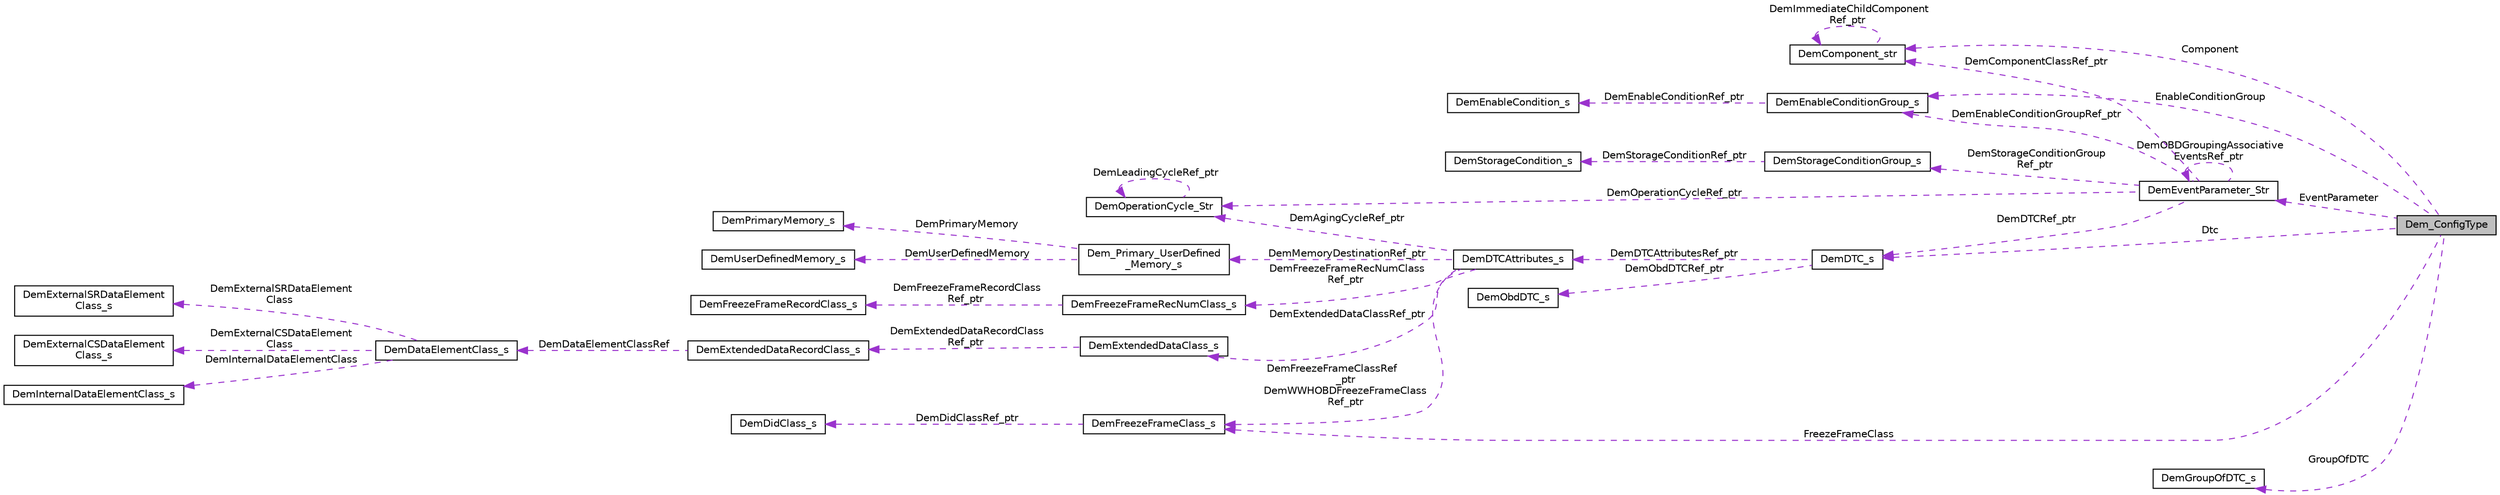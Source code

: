 digraph "Dem_ConfigType"
{
 // LATEX_PDF_SIZE
  edge [fontname="Helvetica",fontsize="10",labelfontname="Helvetica",labelfontsize="10"];
  node [fontname="Helvetica",fontsize="10",shape=record];
  rankdir="LR";
  Node1 [label="Dem_ConfigType",height=0.2,width=0.4,color="black", fillcolor="grey75", style="filled", fontcolor="black",tooltip=" "];
  Node2 -> Node1 [dir="back",color="darkorchid3",fontsize="10",style="dashed",label=" FreezeFrameClass" ,fontname="Helvetica"];
  Node2 [label="DemFreezeFrameClass_s",height=0.2,width=0.4,color="black", fillcolor="white", style="filled",URL="$struct_dem_freeze_frame_class__s.html",tooltip=" "];
  Node3 -> Node2 [dir="back",color="darkorchid3",fontsize="10",style="dashed",label=" DemDidClassRef_ptr" ,fontname="Helvetica"];
  Node3 [label="DemDidClass_s",height=0.2,width=0.4,color="black", fillcolor="white", style="filled",URL="$struct_dem_did_class__s.html",tooltip=" "];
  Node4 -> Node1 [dir="back",color="darkorchid3",fontsize="10",style="dashed",label=" EventParameter" ,fontname="Helvetica"];
  Node4 [label="DemEventParameter_Str",height=0.2,width=0.4,color="black", fillcolor="white", style="filled",URL="$struct_dem_event_parameter___str.html",tooltip=" "];
  Node4 -> Node4 [dir="back",color="darkorchid3",fontsize="10",style="dashed",label=" DemOBDGroupingAssociative\lEventsRef_ptr" ,fontname="Helvetica"];
  Node5 -> Node4 [dir="back",color="darkorchid3",fontsize="10",style="dashed",label=" DemComponentClassRef_ptr" ,fontname="Helvetica"];
  Node5 [label="DemComponent_str",height=0.2,width=0.4,color="black", fillcolor="white", style="filled",URL="$struct_dem_component__str.html",tooltip=" "];
  Node5 -> Node5 [dir="back",color="darkorchid3",fontsize="10",style="dashed",label=" DemImmediateChildComponent\lRef_ptr" ,fontname="Helvetica"];
  Node6 -> Node4 [dir="back",color="darkorchid3",fontsize="10",style="dashed",label=" DemEnableConditionGroupRef_ptr" ,fontname="Helvetica"];
  Node6 [label="DemEnableConditionGroup_s",height=0.2,width=0.4,color="black", fillcolor="white", style="filled",URL="$struct_dem_enable_condition_group__s.html",tooltip=" "];
  Node7 -> Node6 [dir="back",color="darkorchid3",fontsize="10",style="dashed",label=" DemEnableConditionRef_ptr" ,fontname="Helvetica"];
  Node7 [label="DemEnableCondition_s",height=0.2,width=0.4,color="black", fillcolor="white", style="filled",URL="$struct_dem_enable_condition__s.html",tooltip=" "];
  Node8 -> Node4 [dir="back",color="darkorchid3",fontsize="10",style="dashed",label=" DemStorageConditionGroup\lRef_ptr" ,fontname="Helvetica"];
  Node8 [label="DemStorageConditionGroup_s",height=0.2,width=0.4,color="black", fillcolor="white", style="filled",URL="$struct_dem_storage_condition_group__s.html",tooltip=" "];
  Node9 -> Node8 [dir="back",color="darkorchid3",fontsize="10",style="dashed",label=" DemStorageConditionRef_ptr" ,fontname="Helvetica"];
  Node9 [label="DemStorageCondition_s",height=0.2,width=0.4,color="black", fillcolor="white", style="filled",URL="$struct_dem_storage_condition__s.html",tooltip=" "];
  Node10 -> Node4 [dir="back",color="darkorchid3",fontsize="10",style="dashed",label=" DemOperationCycleRef_ptr" ,fontname="Helvetica"];
  Node10 [label="DemOperationCycle_Str",height=0.2,width=0.4,color="black", fillcolor="white", style="filled",URL="$struct_dem_operation_cycle___str.html",tooltip=" "];
  Node10 -> Node10 [dir="back",color="darkorchid3",fontsize="10",style="dashed",label=" DemLeadingCycleRef_ptr" ,fontname="Helvetica"];
  Node11 -> Node4 [dir="back",color="darkorchid3",fontsize="10",style="dashed",label=" DemDTCRef_ptr" ,fontname="Helvetica"];
  Node11 [label="DemDTC_s",height=0.2,width=0.4,color="black", fillcolor="white", style="filled",URL="$struct_dem_d_t_c__s.html",tooltip=" "];
  Node12 -> Node11 [dir="back",color="darkorchid3",fontsize="10",style="dashed",label=" DemObdDTCRef_ptr" ,fontname="Helvetica"];
  Node12 [label="DemObdDTC_s",height=0.2,width=0.4,color="black", fillcolor="white", style="filled",URL="$struct_dem_obd_d_t_c__s.html",tooltip=" "];
  Node13 -> Node11 [dir="back",color="darkorchid3",fontsize="10",style="dashed",label=" DemDTCAttributesRef_ptr" ,fontname="Helvetica"];
  Node13 [label="DemDTCAttributes_s",height=0.2,width=0.4,color="black", fillcolor="white", style="filled",URL="$struct_dem_d_t_c_attributes__s.html",tooltip=" "];
  Node2 -> Node13 [dir="back",color="darkorchid3",fontsize="10",style="dashed",label=" DemFreezeFrameClassRef\l_ptr\nDemWWHOBDFreezeFrameClass\lRef_ptr" ,fontname="Helvetica"];
  Node14 -> Node13 [dir="back",color="darkorchid3",fontsize="10",style="dashed",label=" DemMemoryDestinationRef_ptr" ,fontname="Helvetica"];
  Node14 [label="Dem_Primary_UserDefined\l_Memory_s",height=0.2,width=0.4,color="black", fillcolor="white", style="filled",URL="$union_dem___primary___user_defined___memory__s.html",tooltip=" "];
  Node15 -> Node14 [dir="back",color="darkorchid3",fontsize="10",style="dashed",label=" DemPrimaryMemory" ,fontname="Helvetica"];
  Node15 [label="DemPrimaryMemory_s",height=0.2,width=0.4,color="black", fillcolor="white", style="filled",URL="$struct_dem_primary_memory__s.html",tooltip=" "];
  Node16 -> Node14 [dir="back",color="darkorchid3",fontsize="10",style="dashed",label=" DemUserDefinedMemory" ,fontname="Helvetica"];
  Node16 [label="DemUserDefinedMemory_s",height=0.2,width=0.4,color="black", fillcolor="white", style="filled",URL="$struct_dem_user_defined_memory__s.html",tooltip=" "];
  Node17 -> Node13 [dir="back",color="darkorchid3",fontsize="10",style="dashed",label=" DemFreezeFrameRecNumClass\lRef_ptr" ,fontname="Helvetica"];
  Node17 [label="DemFreezeFrameRecNumClass_s",height=0.2,width=0.4,color="black", fillcolor="white", style="filled",URL="$struct_dem_freeze_frame_rec_num_class__s.html",tooltip=" "];
  Node18 -> Node17 [dir="back",color="darkorchid3",fontsize="10",style="dashed",label=" DemFreezeFrameRecordClass\lRef_ptr" ,fontname="Helvetica"];
  Node18 [label="DemFreezeFrameRecordClass_s",height=0.2,width=0.4,color="black", fillcolor="white", style="filled",URL="$struct_dem_freeze_frame_record_class__s.html",tooltip=" "];
  Node19 -> Node13 [dir="back",color="darkorchid3",fontsize="10",style="dashed",label=" DemExtendedDataClassRef_ptr" ,fontname="Helvetica"];
  Node19 [label="DemExtendedDataClass_s",height=0.2,width=0.4,color="black", fillcolor="white", style="filled",URL="$struct_dem_extended_data_class__s.html",tooltip=" "];
  Node20 -> Node19 [dir="back",color="darkorchid3",fontsize="10",style="dashed",label=" DemExtendedDataRecordClass\lRef_ptr" ,fontname="Helvetica"];
  Node20 [label="DemExtendedDataRecordClass_s",height=0.2,width=0.4,color="black", fillcolor="white", style="filled",URL="$struct_dem_extended_data_record_class__s.html",tooltip=" "];
  Node21 -> Node20 [dir="back",color="darkorchid3",fontsize="10",style="dashed",label=" DemDataElementClassRef" ,fontname="Helvetica"];
  Node21 [label="DemDataElementClass_s",height=0.2,width=0.4,color="black", fillcolor="white", style="filled",URL="$struct_dem_data_element_class__s.html",tooltip=" "];
  Node22 -> Node21 [dir="back",color="darkorchid3",fontsize="10",style="dashed",label=" DemExternalSRDataElement\lClass" ,fontname="Helvetica"];
  Node22 [label="DemExternalSRDataElement\lClass_s",height=0.2,width=0.4,color="black", fillcolor="white", style="filled",URL="$struct_dem_external_s_r_data_element_class__s.html",tooltip=" "];
  Node23 -> Node21 [dir="back",color="darkorchid3",fontsize="10",style="dashed",label=" DemExternalCSDataElement\lClass" ,fontname="Helvetica"];
  Node23 [label="DemExternalCSDataElement\lClass_s",height=0.2,width=0.4,color="black", fillcolor="white", style="filled",URL="$struct_dem_external_c_s_data_element_class__s.html",tooltip=" "];
  Node24 -> Node21 [dir="back",color="darkorchid3",fontsize="10",style="dashed",label=" DemInternalDataElementClass" ,fontname="Helvetica"];
  Node24 [label="DemInternalDataElementClass_s",height=0.2,width=0.4,color="black", fillcolor="white", style="filled",URL="$struct_dem_internal_data_element_class__s.html",tooltip=" "];
  Node10 -> Node13 [dir="back",color="darkorchid3",fontsize="10",style="dashed",label=" DemAgingCycleRef_ptr" ,fontname="Helvetica"];
  Node5 -> Node1 [dir="back",color="darkorchid3",fontsize="10",style="dashed",label=" Component" ,fontname="Helvetica"];
  Node6 -> Node1 [dir="back",color="darkorchid3",fontsize="10",style="dashed",label=" EnableConditionGroup" ,fontname="Helvetica"];
  Node25 -> Node1 [dir="back",color="darkorchid3",fontsize="10",style="dashed",label=" GroupOfDTC" ,fontname="Helvetica"];
  Node25 [label="DemGroupOfDTC_s",height=0.2,width=0.4,color="black", fillcolor="white", style="filled",URL="$struct_dem_group_of_d_t_c__s.html",tooltip=" "];
  Node11 -> Node1 [dir="back",color="darkorchid3",fontsize="10",style="dashed",label=" Dtc" ,fontname="Helvetica"];
}
